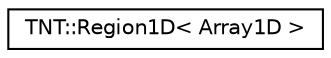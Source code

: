 digraph G
{
  edge [fontname="Helvetica",fontsize="10",labelfontname="Helvetica",labelfontsize="10"];
  node [fontname="Helvetica",fontsize="10",shape=record];
  rankdir=LR;
  Node1 [label="TNT::Region1D\< Array1D \>",height=0.2,width=0.4,color="black", fillcolor="white", style="filled",URL="$d0/d74/classTNT_1_1Region1D.html"];
}
